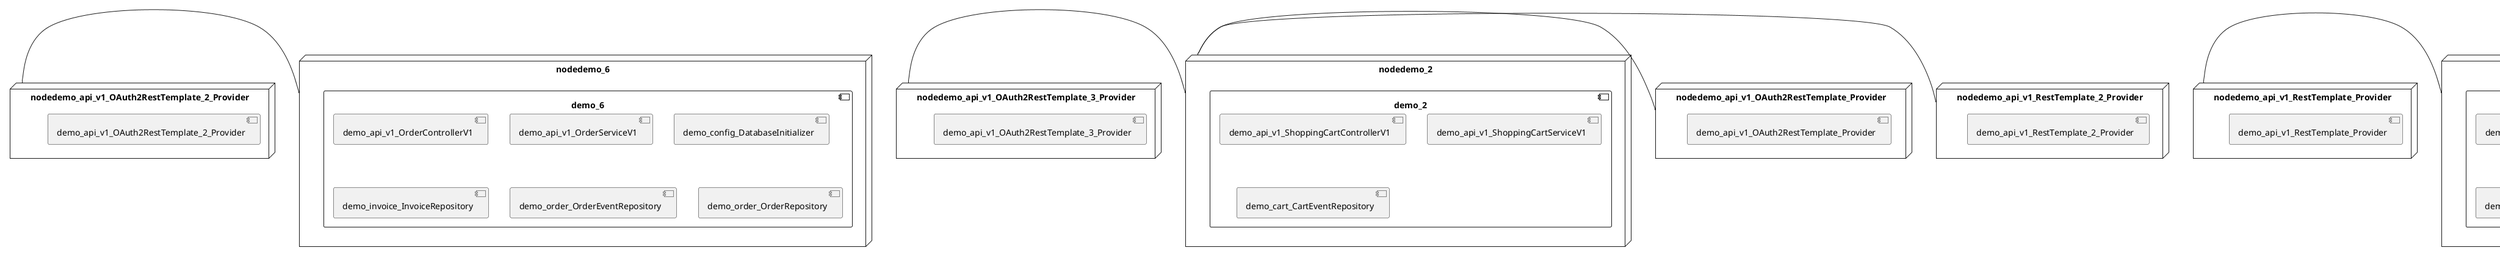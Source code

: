 @startuml
skinparam fixCircleLabelOverlapping true
skinparam componentStyle uml2
node nodedemo {
component demo {
[demo_api_v1_UserControllerV1] [[kbastani-spring-cloud-event-sourcing-example.system#_ULTKOPSEEe6WXqEzaFDHBw]]
[demo_api_v1_UserServiceV1] [[kbastani-spring-cloud-event-sourcing-example.system#_ULTKOPSEEe6WXqEzaFDHBw]]
[demo_user_UserRepository] [[kbastani-spring-cloud-event-sourcing-example.system#_ULTKOPSEEe6WXqEzaFDHBw]]
}
}
node nodedemo_2 {
component demo_2 {
[demo_api_v1_ShoppingCartControllerV1] [[kbastani-spring-cloud-event-sourcing-example.system#_ULTKOPSEEe6WXqEzaFDHBw]]
[demo_api_v1_ShoppingCartServiceV1] [[kbastani-spring-cloud-event-sourcing-example.system#_ULTKOPSEEe6WXqEzaFDHBw]]
[demo_cart_CartEventRepository] [[kbastani-spring-cloud-event-sourcing-example.system#_ULTKOPSEEe6WXqEzaFDHBw]]
}
}
node nodedemo_3 {
component demo_3 {
[demo_account_AccountRepository] [[kbastani-spring-cloud-event-sourcing-example.system#_ULTKOPSEEe6WXqEzaFDHBw]]
[demo_api_v1_AccountControllerV1] [[kbastani-spring-cloud-event-sourcing-example.system#_ULTKOPSEEe6WXqEzaFDHBw]]
[demo_api_v1_AccountServiceV1] [[kbastani-spring-cloud-event-sourcing-example.system#_ULTKOPSEEe6WXqEzaFDHBw]]
}
}
node nodedemo_4 {
component demo_4 {
[demo_api_v1_CatalogControllerV1] [[kbastani-spring-cloud-event-sourcing-example.system#_ULTKOPSEEe6WXqEzaFDHBw]]
[demo_api_v1_CatalogServiceV1] [[kbastani-spring-cloud-event-sourcing-example.system#_ULTKOPSEEe6WXqEzaFDHBw]]
[demo_catalog_CatalogInfoRepository] [[kbastani-spring-cloud-event-sourcing-example.system#_ULTKOPSEEe6WXqEzaFDHBw]]
}
}
node nodedemo_5 {
component demo_5 {
[demo_UserController] [[kbastani-spring-cloud-event-sourcing-example.system#_ULTKOPSEEe6WXqEzaFDHBw]]
[demo_UserRepository] [[kbastani-spring-cloud-event-sourcing-example.system#_ULTKOPSEEe6WXqEzaFDHBw]]
[demo_UserService] [[kbastani-spring-cloud-event-sourcing-example.system#_ULTKOPSEEe6WXqEzaFDHBw]]
[demo_login_UserController] [[kbastani-spring-cloud-event-sourcing-example.system#_ULTKOPSEEe6WXqEzaFDHBw]]
}
}
node nodedemo_6 {
component demo_6 {
[demo_api_v1_OrderControllerV1] [[kbastani-spring-cloud-event-sourcing-example.system#_ULTKOPSEEe6WXqEzaFDHBw]]
[demo_api_v1_OrderServiceV1] [[kbastani-spring-cloud-event-sourcing-example.system#_ULTKOPSEEe6WXqEzaFDHBw]]
[demo_config_DatabaseInitializer] [[kbastani-spring-cloud-event-sourcing-example.system#_ULTKOPSEEe6WXqEzaFDHBw]]
[demo_invoice_InvoiceRepository] [[kbastani-spring-cloud-event-sourcing-example.system#_ULTKOPSEEe6WXqEzaFDHBw]]
[demo_order_OrderEventRepository] [[kbastani-spring-cloud-event-sourcing-example.system#_ULTKOPSEEe6WXqEzaFDHBw]]
[demo_order_OrderRepository] [[kbastani-spring-cloud-event-sourcing-example.system#_ULTKOPSEEe6WXqEzaFDHBw]]
}
}
node nodedemo_7 {
component demo_7 {
[DatabaseInitializer] [[kbastani-spring-cloud-event-sourcing-example.system#_ULTKOPSEEe6WXqEzaFDHBw]]
}
}
node nodedemo_v1 {
component demo_v1 {
[demo_v1_InventoryControllerV1] [[kbastani-spring-cloud-event-sourcing-example.system#_ULTKOPSEEe6WXqEzaFDHBw]]
[demo_v1_InventoryServiceV1] [[kbastani-spring-cloud-event-sourcing-example.system#_ULTKOPSEEe6WXqEzaFDHBw]]
}
}
node nodedemo_api_v1_OAuth2RestTemplate_2_Provider {
[demo_api_v1_OAuth2RestTemplate_2_Provider] [[kbastani-spring-cloud-event-sourcing-example.system#_ULTKOPSEEe6WXqEzaFDHBw]]
}
node nodedemo_api_v1_OAuth2RestTemplate_3_Provider {
[demo_api_v1_OAuth2RestTemplate_3_Provider] [[kbastani-spring-cloud-event-sourcing-example.system#_ULTKOPSEEe6WXqEzaFDHBw]]
}
node nodedemo_api_v1_OAuth2RestTemplate_Provider {
[demo_api_v1_OAuth2RestTemplate_Provider] [[kbastani-spring-cloud-event-sourcing-example.system#_ULTKOPSEEe6WXqEzaFDHBw]]
}
node nodedemo_api_v1_RestTemplate_2_Provider {
[demo_api_v1_RestTemplate_2_Provider] [[kbastani-spring-cloud-event-sourcing-example.system#_ULTKOPSEEe6WXqEzaFDHBw]]
}
node nodedemo_api_v1_RestTemplate_Provider {
[demo_api_v1_RestTemplate_Provider] [[kbastani-spring-cloud-event-sourcing-example.system#_ULTKOPSEEe6WXqEzaFDHBw]]
}
node nodedemo_inventory_InventoryRepository_Provider {
[demo_inventory_InventoryRepository_Provider] [[kbastani-spring-cloud-event-sourcing-example.system#_ULTKOPSEEe6WXqEzaFDHBw]]
}
node nodedemo_login_AuthenticationManager_Provider {
[demo_login_AuthenticationManager_Provider] [[kbastani-spring-cloud-event-sourcing-example.system#_ULTKOPSEEe6WXqEzaFDHBw]]
}
node nodedemo_login_ClientDetailsService_Provider {
[demo_login_ClientDetailsService_Provider] [[kbastani-spring-cloud-event-sourcing-example.system#_ULTKOPSEEe6WXqEzaFDHBw]]
}
node nodedemo_login_HttpSessionSecurityContextRepository_Provider {
[demo_login_HttpSessionSecurityContextRepository_Provider] [[kbastani-spring-cloud-event-sourcing-example.system#_ULTKOPSEEe6WXqEzaFDHBw]]
}
node nodedemo_login_LoginController {
[demo_login_LoginController] [[kbastani-spring-cloud-event-sourcing-example.system#_ULTKOPSEEe6WXqEzaFDHBw]]
}
node nodedemo_product_ProductRepository_Provider {
[demo_product_ProductRepository_Provider] [[kbastani-spring-cloud-event-sourcing-example.system#_ULTKOPSEEe6WXqEzaFDHBw]]
}
node nodedemo_user_UserClientV1 {
[demo_user_UserClientV1] [[kbastani-spring-cloud-event-sourcing-example.system#_ULTKOPSEEe6WXqEzaFDHBw]]
}
node nodedemo_v1_Session_Provider {
[demo_v1_Session_Provider] [[kbastani-spring-cloud-event-sourcing-example.system#_ULTKOPSEEe6WXqEzaFDHBw]]
}
[nodedemo_api_v1_OAuth2RestTemplate_2_Provider] - [nodedemo_6]
[nodedemo_api_v1_OAuth2RestTemplate_3_Provider] - [nodedemo_2]
[nodedemo_api_v1_OAuth2RestTemplate_Provider] - [nodedemo_2]
[nodedemo_api_v1_RestTemplate_2_Provider] - [nodedemo_2]
[nodedemo_api_v1_RestTemplate_Provider] - [nodedemo_4]
[nodedemo_inventory_InventoryRepository_Provider] - [nodedemo_v1]
[nodedemo_login_AuthenticationManager_Provider] - [nodedemo_login_LoginController]
[nodedemo_login_ClientDetailsService_Provider] - [nodedemo_login_LoginController]
[nodedemo_login_HttpSessionSecurityContextRepository_Provider] - [nodedemo_login_LoginController]
[nodedemo_product_ProductRepository_Provider] - [nodedemo_v1]
[nodedemo_v1_Session_Provider] - [nodedemo_v1]
[nodedemo] - [nodedemo_user_UserClientV1]

@enduml
